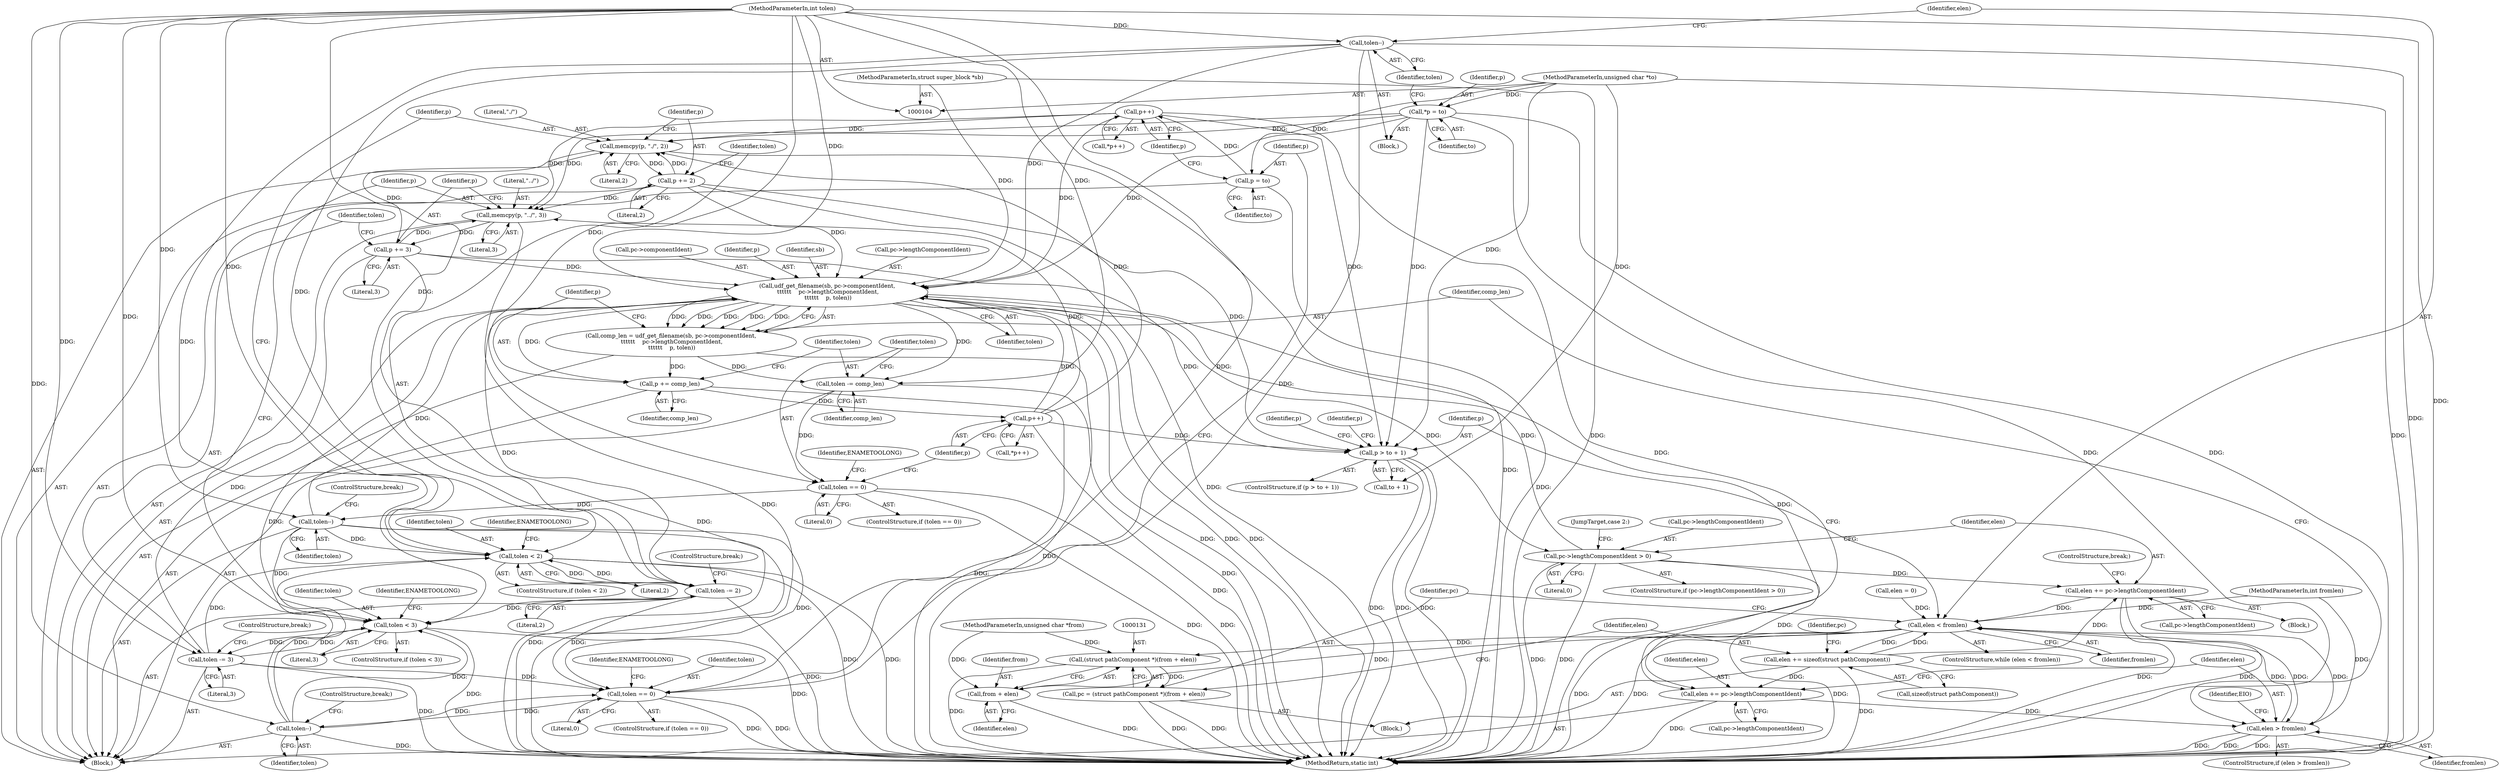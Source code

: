digraph "0_linux_e237ec37ec154564f8690c5bd1795339955eeef9@API" {
"1000204" [label="(Call,memcpy(p, \"./\", 2))"];
"1000171" [label="(Call,p++)"];
"1000166" [label="(Call,p = to)"];
"1000108" [label="(MethodParameterIn,unsigned char *to)"];
"1000208" [label="(Call,p += 2)"];
"1000204" [label="(Call,memcpy(p, \"./\", 2))"];
"1000189" [label="(Call,p += 3)"];
"1000185" [label="(Call,memcpy(p, \"../\", 3))"];
"1000255" [label="(Call,p++)"];
"1000240" [label="(Call,p += comp_len)"];
"1000228" [label="(Call,comp_len = udf_get_filename(sb, pc->componentIdent,\n \t\t\t\t\t\t    pc->lengthComponentIdent,\n \t\t\t\t\t\t    p, tolen))"];
"1000230" [label="(Call,udf_get_filename(sb, pc->componentIdent,\n \t\t\t\t\t\t    pc->lengthComponentIdent,\n \t\t\t\t\t\t    p, tolen))"];
"1000105" [label="(MethodParameterIn,struct super_block *sb)"];
"1000146" [label="(Call,pc->lengthComponentIdent > 0)"];
"1000118" [label="(Call,*p = to)"];
"1000258" [label="(Call,tolen--)"];
"1000247" [label="(Call,tolen == 0)"];
"1000243" [label="(Call,tolen -= comp_len)"];
"1000109" [label="(MethodParameterIn,int tolen)"];
"1000211" [label="(Call,tolen -= 2)"];
"1000198" [label="(Call,tolen < 2)"];
"1000192" [label="(Call,tolen -= 3)"];
"1000179" [label="(Call,tolen < 3)"];
"1000121" [label="(Call,tolen--)"];
"1000174" [label="(Call,tolen--)"];
"1000160" [label="(Call,tolen == 0)"];
"1000152" [label="(Call,elen += pc->lengthComponentIdent)"];
"1000124" [label="(Call,elen < fromlen)"];
"1000130" [label="(Call,(struct pathComponent *)(from + elen))"];
"1000128" [label="(Call,pc = (struct pathComponent *)(from + elen))"];
"1000132" [label="(Call,from + elen)"];
"1000135" [label="(Call,elen += sizeof(struct pathComponent))"];
"1000216" [label="(Call,elen += pc->lengthComponentIdent)"];
"1000222" [label="(Call,elen > fromlen)"];
"1000262" [label="(Call,p > to + 1)"];
"1000281" [label="(MethodReturn,static int)"];
"1000244" [label="(Identifier,tolen)"];
"1000246" [label="(ControlStructure,if (tolen == 0))"];
"1000249" [label="(Literal,0)"];
"1000195" [label="(ControlStructure,break;)"];
"1000228" [label="(Call,comp_len = udf_get_filename(sb, pc->componentIdent,\n \t\t\t\t\t\t    pc->lengthComponentIdent,\n \t\t\t\t\t\t    p, tolen))"];
"1000180" [label="(Identifier,tolen)"];
"1000175" [label="(Identifier,tolen)"];
"1000105" [label="(MethodParameterIn,struct super_block *sb)"];
"1000153" [label="(Identifier,elen)"];
"1000235" [label="(Call,pc->lengthComponentIdent)"];
"1000123" [label="(ControlStructure,while (elen < fromlen))"];
"1000258" [label="(Call,tolen--)"];
"1000150" [label="(Literal,0)"];
"1000216" [label="(Call,elen += pc->lengthComponentIdent)"];
"1000192" [label="(Call,tolen -= 3)"];
"1000239" [label="(Identifier,tolen)"];
"1000106" [label="(MethodParameterIn,unsigned char *from)"];
"1000198" [label="(Call,tolen < 2)"];
"1000145" [label="(ControlStructure,if (pc->lengthComponentIdent > 0))"];
"1000276" [label="(Identifier,p)"];
"1000193" [label="(Identifier,tolen)"];
"1000189" [label="(Call,p += 3)"];
"1000241" [label="(Identifier,p)"];
"1000212" [label="(Identifier,tolen)"];
"1000217" [label="(Identifier,elen)"];
"1000166" [label="(Call,p = to)"];
"1000181" [label="(Literal,3)"];
"1000121" [label="(Call,tolen--)"];
"1000213" [label="(Literal,2)"];
"1000194" [label="(Literal,3)"];
"1000210" [label="(Literal,2)"];
"1000259" [label="(Identifier,tolen)"];
"1000141" [label="(Identifier,pc)"];
"1000162" [label="(Literal,0)"];
"1000108" [label="(MethodParameterIn,unsigned char *to)"];
"1000242" [label="(Identifier,comp_len)"];
"1000118" [label="(Call,*p = to)"];
"1000261" [label="(ControlStructure,if (p > to + 1))"];
"1000203" [label="(Identifier,ENAMETOOLONG)"];
"1000135" [label="(Call,elen += sizeof(struct pathComponent))"];
"1000176" [label="(ControlStructure,break;)"];
"1000129" [label="(Identifier,pc)"];
"1000147" [label="(Call,pc->lengthComponentIdent)"];
"1000232" [label="(Call,pc->componentIdent)"];
"1000209" [label="(Identifier,p)"];
"1000240" [label="(Call,p += comp_len)"];
"1000185" [label="(Call,memcpy(p, \"../\", 3))"];
"1000222" [label="(Call,elen > fromlen)"];
"1000260" [label="(ControlStructure,break;)"];
"1000229" [label="(Identifier,comp_len)"];
"1000252" [label="(Identifier,ENAMETOOLONG)"];
"1000134" [label="(Identifier,elen)"];
"1000128" [label="(Call,pc = (struct pathComponent *)(from + elen))"];
"1000152" [label="(Call,elen += pc->lengthComponentIdent)"];
"1000207" [label="(Literal,2)"];
"1000238" [label="(Identifier,p)"];
"1000126" [label="(Identifier,fromlen)"];
"1000199" [label="(Identifier,tolen)"];
"1000263" [label="(Identifier,p)"];
"1000132" [label="(Call,from + elen)"];
"1000158" [label="(JumpTarget,case 2:)"];
"1000214" [label="(ControlStructure,break;)"];
"1000137" [label="(Call,sizeof(struct pathComponent))"];
"1000204" [label="(Call,memcpy(p, \"./\", 2))"];
"1000269" [label="(Identifier,p)"];
"1000191" [label="(Literal,3)"];
"1000171" [label="(Call,p++)"];
"1000255" [label="(Call,p++)"];
"1000188" [label="(Literal,3)"];
"1000256" [label="(Identifier,p)"];
"1000143" [label="(Block,)"];
"1000262" [label="(Call,p > to + 1)"];
"1000154" [label="(Call,pc->lengthComponentIdent)"];
"1000119" [label="(Identifier,p)"];
"1000110" [label="(Block,)"];
"1000170" [label="(Call,*p++)"];
"1000223" [label="(Identifier,elen)"];
"1000151" [label="(Block,)"];
"1000113" [label="(Call,elen = 0)"];
"1000206" [label="(Literal,\"./\")"];
"1000254" [label="(Call,*p++)"];
"1000165" [label="(Identifier,ENAMETOOLONG)"];
"1000107" [label="(MethodParameterIn,int fromlen)"];
"1000211" [label="(Call,tolen -= 2)"];
"1000197" [label="(ControlStructure,if (tolen < 2))"];
"1000122" [label="(Identifier,tolen)"];
"1000187" [label="(Literal,\"../\")"];
"1000231" [label="(Identifier,sb)"];
"1000167" [label="(Identifier,p)"];
"1000248" [label="(Identifier,tolen)"];
"1000127" [label="(Block,)"];
"1000146" [label="(Call,pc->lengthComponentIdent > 0)"];
"1000243" [label="(Call,tolen -= comp_len)"];
"1000109" [label="(MethodParameterIn,int tolen)"];
"1000190" [label="(Identifier,p)"];
"1000124" [label="(Call,elen < fromlen)"];
"1000157" [label="(ControlStructure,break;)"];
"1000200" [label="(Literal,2)"];
"1000168" [label="(Identifier,to)"];
"1000227" [label="(Identifier,EIO)"];
"1000186" [label="(Identifier,p)"];
"1000136" [label="(Identifier,elen)"];
"1000161" [label="(Identifier,tolen)"];
"1000160" [label="(Call,tolen == 0)"];
"1000174" [label="(Call,tolen--)"];
"1000133" [label="(Identifier,from)"];
"1000230" [label="(Call,udf_get_filename(sb, pc->componentIdent,\n \t\t\t\t\t\t    pc->lengthComponentIdent,\n \t\t\t\t\t\t    p, tolen))"];
"1000221" [label="(ControlStructure,if (elen > fromlen))"];
"1000184" [label="(Identifier,ENAMETOOLONG)"];
"1000178" [label="(ControlStructure,if (tolen < 3))"];
"1000125" [label="(Identifier,elen)"];
"1000120" [label="(Identifier,to)"];
"1000247" [label="(Call,tolen == 0)"];
"1000224" [label="(Identifier,fromlen)"];
"1000264" [label="(Call,to + 1)"];
"1000130" [label="(Call,(struct pathComponent *)(from + elen))"];
"1000159" [label="(ControlStructure,if (tolen == 0))"];
"1000245" [label="(Identifier,comp_len)"];
"1000208" [label="(Call,p += 2)"];
"1000218" [label="(Call,pc->lengthComponentIdent)"];
"1000179" [label="(Call,tolen < 3)"];
"1000205" [label="(Identifier,p)"];
"1000172" [label="(Identifier,p)"];
"1000204" -> "1000143"  [label="AST: "];
"1000204" -> "1000207"  [label="CFG: "];
"1000205" -> "1000204"  [label="AST: "];
"1000206" -> "1000204"  [label="AST: "];
"1000207" -> "1000204"  [label="AST: "];
"1000209" -> "1000204"  [label="CFG: "];
"1000204" -> "1000281"  [label="DDG: "];
"1000171" -> "1000204"  [label="DDG: "];
"1000208" -> "1000204"  [label="DDG: "];
"1000189" -> "1000204"  [label="DDG: "];
"1000255" -> "1000204"  [label="DDG: "];
"1000118" -> "1000204"  [label="DDG: "];
"1000204" -> "1000208"  [label="DDG: "];
"1000171" -> "1000170"  [label="AST: "];
"1000171" -> "1000172"  [label="CFG: "];
"1000172" -> "1000171"  [label="AST: "];
"1000170" -> "1000171"  [label="CFG: "];
"1000171" -> "1000281"  [label="DDG: "];
"1000166" -> "1000171"  [label="DDG: "];
"1000171" -> "1000185"  [label="DDG: "];
"1000171" -> "1000230"  [label="DDG: "];
"1000171" -> "1000262"  [label="DDG: "];
"1000166" -> "1000143"  [label="AST: "];
"1000166" -> "1000168"  [label="CFG: "];
"1000167" -> "1000166"  [label="AST: "];
"1000168" -> "1000166"  [label="AST: "];
"1000172" -> "1000166"  [label="CFG: "];
"1000166" -> "1000281"  [label="DDG: "];
"1000108" -> "1000166"  [label="DDG: "];
"1000108" -> "1000104"  [label="AST: "];
"1000108" -> "1000281"  [label="DDG: "];
"1000108" -> "1000118"  [label="DDG: "];
"1000108" -> "1000262"  [label="DDG: "];
"1000108" -> "1000264"  [label="DDG: "];
"1000208" -> "1000143"  [label="AST: "];
"1000208" -> "1000210"  [label="CFG: "];
"1000209" -> "1000208"  [label="AST: "];
"1000210" -> "1000208"  [label="AST: "];
"1000212" -> "1000208"  [label="CFG: "];
"1000208" -> "1000281"  [label="DDG: "];
"1000208" -> "1000185"  [label="DDG: "];
"1000208" -> "1000230"  [label="DDG: "];
"1000208" -> "1000262"  [label="DDG: "];
"1000189" -> "1000143"  [label="AST: "];
"1000189" -> "1000191"  [label="CFG: "];
"1000190" -> "1000189"  [label="AST: "];
"1000191" -> "1000189"  [label="AST: "];
"1000193" -> "1000189"  [label="CFG: "];
"1000189" -> "1000281"  [label="DDG: "];
"1000189" -> "1000185"  [label="DDG: "];
"1000185" -> "1000189"  [label="DDG: "];
"1000189" -> "1000230"  [label="DDG: "];
"1000189" -> "1000262"  [label="DDG: "];
"1000185" -> "1000143"  [label="AST: "];
"1000185" -> "1000188"  [label="CFG: "];
"1000186" -> "1000185"  [label="AST: "];
"1000187" -> "1000185"  [label="AST: "];
"1000188" -> "1000185"  [label="AST: "];
"1000190" -> "1000185"  [label="CFG: "];
"1000185" -> "1000281"  [label="DDG: "];
"1000255" -> "1000185"  [label="DDG: "];
"1000118" -> "1000185"  [label="DDG: "];
"1000255" -> "1000254"  [label="AST: "];
"1000255" -> "1000256"  [label="CFG: "];
"1000256" -> "1000255"  [label="AST: "];
"1000254" -> "1000255"  [label="CFG: "];
"1000255" -> "1000281"  [label="DDG: "];
"1000255" -> "1000230"  [label="DDG: "];
"1000240" -> "1000255"  [label="DDG: "];
"1000255" -> "1000262"  [label="DDG: "];
"1000240" -> "1000143"  [label="AST: "];
"1000240" -> "1000242"  [label="CFG: "];
"1000241" -> "1000240"  [label="AST: "];
"1000242" -> "1000240"  [label="AST: "];
"1000244" -> "1000240"  [label="CFG: "];
"1000240" -> "1000281"  [label="DDG: "];
"1000228" -> "1000240"  [label="DDG: "];
"1000230" -> "1000240"  [label="DDG: "];
"1000228" -> "1000143"  [label="AST: "];
"1000228" -> "1000230"  [label="CFG: "];
"1000229" -> "1000228"  [label="AST: "];
"1000230" -> "1000228"  [label="AST: "];
"1000241" -> "1000228"  [label="CFG: "];
"1000228" -> "1000281"  [label="DDG: "];
"1000230" -> "1000228"  [label="DDG: "];
"1000230" -> "1000228"  [label="DDG: "];
"1000230" -> "1000228"  [label="DDG: "];
"1000230" -> "1000228"  [label="DDG: "];
"1000230" -> "1000228"  [label="DDG: "];
"1000228" -> "1000243"  [label="DDG: "];
"1000230" -> "1000239"  [label="CFG: "];
"1000231" -> "1000230"  [label="AST: "];
"1000232" -> "1000230"  [label="AST: "];
"1000235" -> "1000230"  [label="AST: "];
"1000238" -> "1000230"  [label="AST: "];
"1000239" -> "1000230"  [label="AST: "];
"1000230" -> "1000281"  [label="DDG: "];
"1000230" -> "1000281"  [label="DDG: "];
"1000230" -> "1000281"  [label="DDG: "];
"1000230" -> "1000146"  [label="DDG: "];
"1000230" -> "1000216"  [label="DDG: "];
"1000105" -> "1000230"  [label="DDG: "];
"1000146" -> "1000230"  [label="DDG: "];
"1000118" -> "1000230"  [label="DDG: "];
"1000258" -> "1000230"  [label="DDG: "];
"1000211" -> "1000230"  [label="DDG: "];
"1000192" -> "1000230"  [label="DDG: "];
"1000121" -> "1000230"  [label="DDG: "];
"1000174" -> "1000230"  [label="DDG: "];
"1000109" -> "1000230"  [label="DDG: "];
"1000230" -> "1000243"  [label="DDG: "];
"1000105" -> "1000104"  [label="AST: "];
"1000105" -> "1000281"  [label="DDG: "];
"1000146" -> "1000145"  [label="AST: "];
"1000146" -> "1000150"  [label="CFG: "];
"1000147" -> "1000146"  [label="AST: "];
"1000150" -> "1000146"  [label="AST: "];
"1000153" -> "1000146"  [label="CFG: "];
"1000158" -> "1000146"  [label="CFG: "];
"1000146" -> "1000281"  [label="DDG: "];
"1000146" -> "1000281"  [label="DDG: "];
"1000146" -> "1000152"  [label="DDG: "];
"1000146" -> "1000216"  [label="DDG: "];
"1000118" -> "1000110"  [label="AST: "];
"1000118" -> "1000120"  [label="CFG: "];
"1000119" -> "1000118"  [label="AST: "];
"1000120" -> "1000118"  [label="AST: "];
"1000122" -> "1000118"  [label="CFG: "];
"1000118" -> "1000281"  [label="DDG: "];
"1000118" -> "1000281"  [label="DDG: "];
"1000118" -> "1000262"  [label="DDG: "];
"1000258" -> "1000143"  [label="AST: "];
"1000258" -> "1000259"  [label="CFG: "];
"1000259" -> "1000258"  [label="AST: "];
"1000260" -> "1000258"  [label="CFG: "];
"1000258" -> "1000281"  [label="DDG: "];
"1000258" -> "1000160"  [label="DDG: "];
"1000258" -> "1000179"  [label="DDG: "];
"1000258" -> "1000198"  [label="DDG: "];
"1000247" -> "1000258"  [label="DDG: "];
"1000109" -> "1000258"  [label="DDG: "];
"1000247" -> "1000246"  [label="AST: "];
"1000247" -> "1000249"  [label="CFG: "];
"1000248" -> "1000247"  [label="AST: "];
"1000249" -> "1000247"  [label="AST: "];
"1000252" -> "1000247"  [label="CFG: "];
"1000256" -> "1000247"  [label="CFG: "];
"1000247" -> "1000281"  [label="DDG: "];
"1000247" -> "1000281"  [label="DDG: "];
"1000243" -> "1000247"  [label="DDG: "];
"1000109" -> "1000247"  [label="DDG: "];
"1000243" -> "1000143"  [label="AST: "];
"1000243" -> "1000245"  [label="CFG: "];
"1000244" -> "1000243"  [label="AST: "];
"1000245" -> "1000243"  [label="AST: "];
"1000248" -> "1000243"  [label="CFG: "];
"1000243" -> "1000281"  [label="DDG: "];
"1000109" -> "1000243"  [label="DDG: "];
"1000109" -> "1000104"  [label="AST: "];
"1000109" -> "1000281"  [label="DDG: "];
"1000109" -> "1000121"  [label="DDG: "];
"1000109" -> "1000160"  [label="DDG: "];
"1000109" -> "1000174"  [label="DDG: "];
"1000109" -> "1000179"  [label="DDG: "];
"1000109" -> "1000192"  [label="DDG: "];
"1000109" -> "1000198"  [label="DDG: "];
"1000109" -> "1000211"  [label="DDG: "];
"1000211" -> "1000143"  [label="AST: "];
"1000211" -> "1000213"  [label="CFG: "];
"1000212" -> "1000211"  [label="AST: "];
"1000213" -> "1000211"  [label="AST: "];
"1000214" -> "1000211"  [label="CFG: "];
"1000211" -> "1000281"  [label="DDG: "];
"1000211" -> "1000160"  [label="DDG: "];
"1000211" -> "1000179"  [label="DDG: "];
"1000211" -> "1000198"  [label="DDG: "];
"1000198" -> "1000211"  [label="DDG: "];
"1000198" -> "1000197"  [label="AST: "];
"1000198" -> "1000200"  [label="CFG: "];
"1000199" -> "1000198"  [label="AST: "];
"1000200" -> "1000198"  [label="AST: "];
"1000203" -> "1000198"  [label="CFG: "];
"1000205" -> "1000198"  [label="CFG: "];
"1000198" -> "1000281"  [label="DDG: "];
"1000198" -> "1000281"  [label="DDG: "];
"1000192" -> "1000198"  [label="DDG: "];
"1000121" -> "1000198"  [label="DDG: "];
"1000174" -> "1000198"  [label="DDG: "];
"1000192" -> "1000143"  [label="AST: "];
"1000192" -> "1000194"  [label="CFG: "];
"1000193" -> "1000192"  [label="AST: "];
"1000194" -> "1000192"  [label="AST: "];
"1000195" -> "1000192"  [label="CFG: "];
"1000192" -> "1000281"  [label="DDG: "];
"1000192" -> "1000160"  [label="DDG: "];
"1000192" -> "1000179"  [label="DDG: "];
"1000179" -> "1000192"  [label="DDG: "];
"1000179" -> "1000178"  [label="AST: "];
"1000179" -> "1000181"  [label="CFG: "];
"1000180" -> "1000179"  [label="AST: "];
"1000181" -> "1000179"  [label="AST: "];
"1000184" -> "1000179"  [label="CFG: "];
"1000186" -> "1000179"  [label="CFG: "];
"1000179" -> "1000281"  [label="DDG: "];
"1000179" -> "1000281"  [label="DDG: "];
"1000121" -> "1000179"  [label="DDG: "];
"1000174" -> "1000179"  [label="DDG: "];
"1000121" -> "1000110"  [label="AST: "];
"1000121" -> "1000122"  [label="CFG: "];
"1000122" -> "1000121"  [label="AST: "];
"1000125" -> "1000121"  [label="CFG: "];
"1000121" -> "1000281"  [label="DDG: "];
"1000121" -> "1000160"  [label="DDG: "];
"1000174" -> "1000143"  [label="AST: "];
"1000174" -> "1000175"  [label="CFG: "];
"1000175" -> "1000174"  [label="AST: "];
"1000176" -> "1000174"  [label="CFG: "];
"1000174" -> "1000281"  [label="DDG: "];
"1000174" -> "1000160"  [label="DDG: "];
"1000160" -> "1000174"  [label="DDG: "];
"1000160" -> "1000159"  [label="AST: "];
"1000160" -> "1000162"  [label="CFG: "];
"1000161" -> "1000160"  [label="AST: "];
"1000162" -> "1000160"  [label="AST: "];
"1000165" -> "1000160"  [label="CFG: "];
"1000167" -> "1000160"  [label="CFG: "];
"1000160" -> "1000281"  [label="DDG: "];
"1000160" -> "1000281"  [label="DDG: "];
"1000152" -> "1000151"  [label="AST: "];
"1000152" -> "1000154"  [label="CFG: "];
"1000153" -> "1000152"  [label="AST: "];
"1000154" -> "1000152"  [label="AST: "];
"1000157" -> "1000152"  [label="CFG: "];
"1000152" -> "1000281"  [label="DDG: "];
"1000152" -> "1000281"  [label="DDG: "];
"1000152" -> "1000124"  [label="DDG: "];
"1000135" -> "1000152"  [label="DDG: "];
"1000124" -> "1000123"  [label="AST: "];
"1000124" -> "1000126"  [label="CFG: "];
"1000125" -> "1000124"  [label="AST: "];
"1000126" -> "1000124"  [label="AST: "];
"1000129" -> "1000124"  [label="CFG: "];
"1000263" -> "1000124"  [label="CFG: "];
"1000124" -> "1000281"  [label="DDG: "];
"1000124" -> "1000281"  [label="DDG: "];
"1000124" -> "1000281"  [label="DDG: "];
"1000222" -> "1000124"  [label="DDG: "];
"1000222" -> "1000124"  [label="DDG: "];
"1000113" -> "1000124"  [label="DDG: "];
"1000135" -> "1000124"  [label="DDG: "];
"1000107" -> "1000124"  [label="DDG: "];
"1000124" -> "1000130"  [label="DDG: "];
"1000124" -> "1000132"  [label="DDG: "];
"1000124" -> "1000135"  [label="DDG: "];
"1000124" -> "1000222"  [label="DDG: "];
"1000130" -> "1000128"  [label="AST: "];
"1000130" -> "1000132"  [label="CFG: "];
"1000131" -> "1000130"  [label="AST: "];
"1000132" -> "1000130"  [label="AST: "];
"1000128" -> "1000130"  [label="CFG: "];
"1000130" -> "1000281"  [label="DDG: "];
"1000130" -> "1000128"  [label="DDG: "];
"1000106" -> "1000130"  [label="DDG: "];
"1000128" -> "1000127"  [label="AST: "];
"1000129" -> "1000128"  [label="AST: "];
"1000136" -> "1000128"  [label="CFG: "];
"1000128" -> "1000281"  [label="DDG: "];
"1000128" -> "1000281"  [label="DDG: "];
"1000132" -> "1000134"  [label="CFG: "];
"1000133" -> "1000132"  [label="AST: "];
"1000134" -> "1000132"  [label="AST: "];
"1000132" -> "1000281"  [label="DDG: "];
"1000106" -> "1000132"  [label="DDG: "];
"1000135" -> "1000127"  [label="AST: "];
"1000135" -> "1000137"  [label="CFG: "];
"1000136" -> "1000135"  [label="AST: "];
"1000137" -> "1000135"  [label="AST: "];
"1000141" -> "1000135"  [label="CFG: "];
"1000135" -> "1000281"  [label="DDG: "];
"1000135" -> "1000216"  [label="DDG: "];
"1000216" -> "1000143"  [label="AST: "];
"1000216" -> "1000218"  [label="CFG: "];
"1000217" -> "1000216"  [label="AST: "];
"1000218" -> "1000216"  [label="AST: "];
"1000223" -> "1000216"  [label="CFG: "];
"1000216" -> "1000281"  [label="DDG: "];
"1000216" -> "1000222"  [label="DDG: "];
"1000222" -> "1000221"  [label="AST: "];
"1000222" -> "1000224"  [label="CFG: "];
"1000223" -> "1000222"  [label="AST: "];
"1000224" -> "1000222"  [label="AST: "];
"1000227" -> "1000222"  [label="CFG: "];
"1000229" -> "1000222"  [label="CFG: "];
"1000222" -> "1000281"  [label="DDG: "];
"1000222" -> "1000281"  [label="DDG: "];
"1000222" -> "1000281"  [label="DDG: "];
"1000107" -> "1000222"  [label="DDG: "];
"1000262" -> "1000261"  [label="AST: "];
"1000262" -> "1000264"  [label="CFG: "];
"1000263" -> "1000262"  [label="AST: "];
"1000264" -> "1000262"  [label="AST: "];
"1000269" -> "1000262"  [label="CFG: "];
"1000276" -> "1000262"  [label="CFG: "];
"1000262" -> "1000281"  [label="DDG: "];
"1000262" -> "1000281"  [label="DDG: "];
"1000262" -> "1000281"  [label="DDG: "];
}
